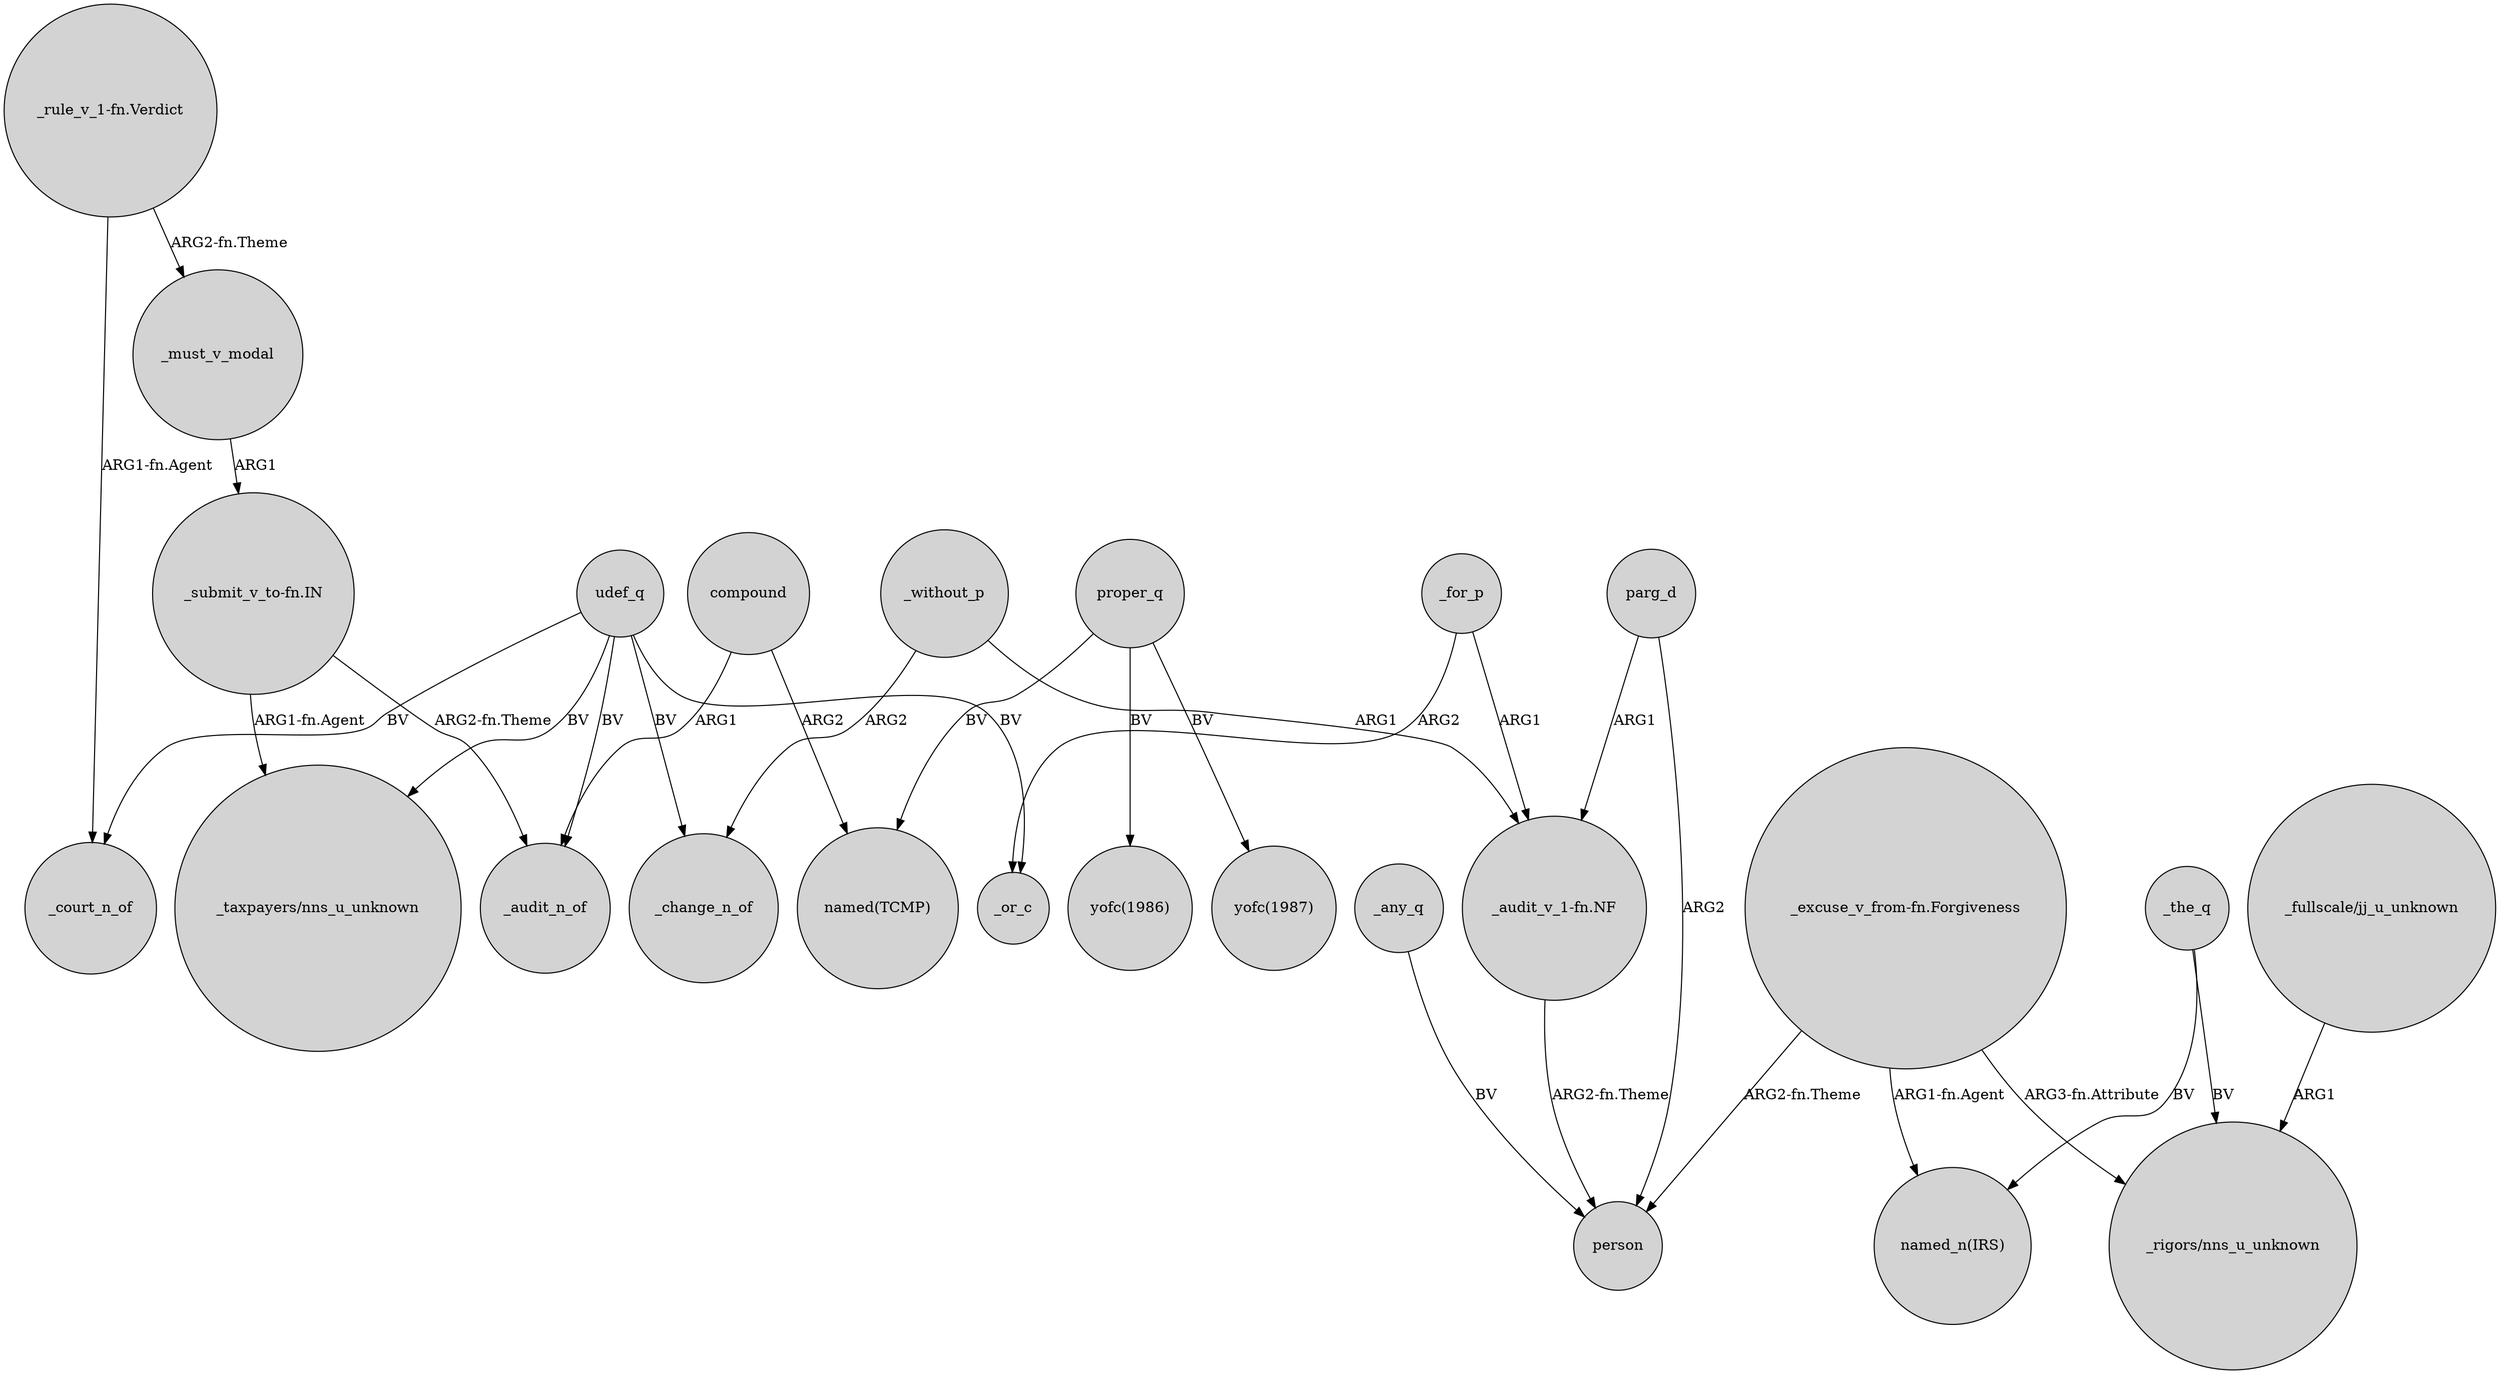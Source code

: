 digraph {
	node [shape=circle style=filled]
	udef_q -> _audit_n_of [label=BV]
	_must_v_modal -> "_submit_v_to-fn.IN" [label=ARG1]
	_without_p -> "_audit_v_1-fn.NF" [label=ARG1]
	udef_q -> _court_n_of [label=BV]
	"_audit_v_1-fn.NF" -> person [label="ARG2-fn.Theme"]
	"_rule_v_1-fn.Verdict" -> _must_v_modal [label="ARG2-fn.Theme"]
	"_rule_v_1-fn.Verdict" -> _court_n_of [label="ARG1-fn.Agent"]
	udef_q -> _or_c [label=BV]
	proper_q -> "named(TCMP)" [label=BV]
	parg_d -> "_audit_v_1-fn.NF" [label=ARG1]
	parg_d -> person [label=ARG2]
	udef_q -> _change_n_of [label=BV]
	"_submit_v_to-fn.IN" -> _audit_n_of [label="ARG2-fn.Theme"]
	"_excuse_v_from-fn.Forgiveness" -> person [label="ARG2-fn.Theme"]
	udef_q -> "_taxpayers/nns_u_unknown" [label=BV]
	compound -> _audit_n_of [label=ARG1]
	"_excuse_v_from-fn.Forgiveness" -> "named_n(IRS)" [label="ARG1-fn.Agent"]
	proper_q -> "yofc(1986)" [label=BV]
	proper_q -> "yofc(1987)" [label=BV]
	compound -> "named(TCMP)" [label=ARG2]
	"_submit_v_to-fn.IN" -> "_taxpayers/nns_u_unknown" [label="ARG1-fn.Agent"]
	"_excuse_v_from-fn.Forgiveness" -> "_rigors/nns_u_unknown" [label="ARG3-fn.Attribute"]
	_for_p -> "_audit_v_1-fn.NF" [label=ARG1]
	_the_q -> "named_n(IRS)" [label=BV]
	"_fullscale/jj_u_unknown" -> "_rigors/nns_u_unknown" [label=ARG1]
	_any_q -> person [label=BV]
	_without_p -> _change_n_of [label=ARG2]
	_the_q -> "_rigors/nns_u_unknown" [label=BV]
	_for_p -> _or_c [label=ARG2]
}
